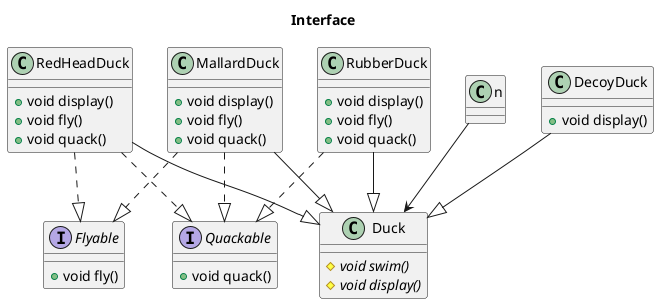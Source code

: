 @startuml

title Interface

class Duck {
    # {abstract} void swim()
    # {abstract} void display()
}

class MallardDuck {
    + void display()
    + void fly()
    + void quack()
}

class RedHeadDuck {
    + void display()
    + void fly()
    + void quack()
}

class RubberDuck {
    + void display()
    + void fly()
    + void quack()
}

class DecoyDuck {
    + void display()
}

interface Flyable {
    + void fly()
}

interface Quackable {
    + void quack()
}

n-->Duck
MallardDuck--|>Duck
MallardDuck..|>Flyable
MallardDuck..|>Quackable
RedHeadDuck--|>Duck
RedHeadDuck..|>Flyable
RedHeadDuck..|>Quackable
RubberDuck--|>Duck
RubberDuck..|>Quackable
DecoyDuck--|>Duck

@enduml